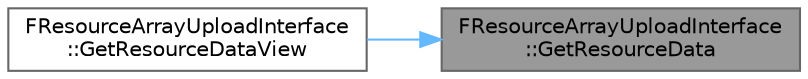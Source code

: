 digraph "FResourceArrayUploadInterface::GetResourceData"
{
 // INTERACTIVE_SVG=YES
 // LATEX_PDF_SIZE
  bgcolor="transparent";
  edge [fontname=Helvetica,fontsize=10,labelfontname=Helvetica,labelfontsize=10];
  node [fontname=Helvetica,fontsize=10,shape=box,height=0.2,width=0.4];
  rankdir="RL";
  Node1 [id="Node000001",label="FResourceArrayUploadInterface\l::GetResourceData",height=0.2,width=0.4,color="gray40", fillcolor="grey60", style="filled", fontcolor="black",tooltip="Returns a pointer to the resource data."];
  Node1 -> Node2 [id="edge1_Node000001_Node000002",dir="back",color="steelblue1",style="solid",tooltip=" "];
  Node2 [id="Node000002",label="FResourceArrayUploadInterface\l::GetResourceDataView",height=0.2,width=0.4,color="grey40", fillcolor="white", style="filled",URL="$db/d4d/structFResourceArrayUploadInterface.html#ab4c6f5c334e2b1372a3ae85b99ad07c6",tooltip=" "];
}
